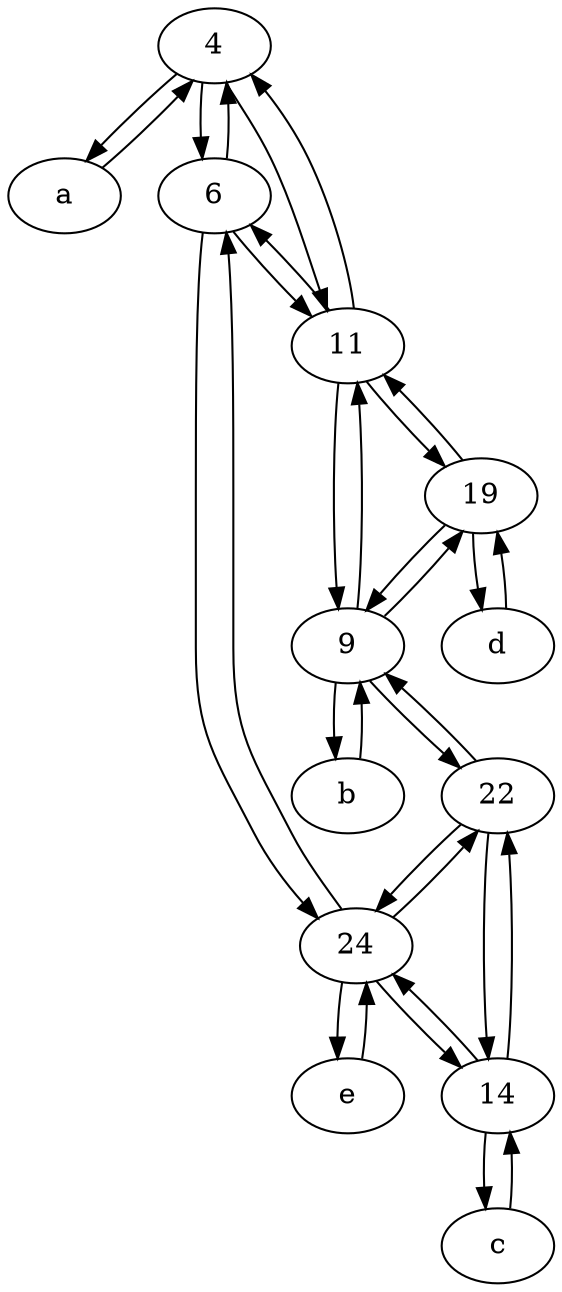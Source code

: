 digraph  {
	4;
	9;
	a [pos="40,10!"];
	14;
	6;
	19;
	24;
	d [pos="20,30!"];
	e [pos="30,50!"];
	c [pos="20,10!"];
	b [pos="50,20!"];
	22;
	11;
	24 -> 22;
	14 -> c;
	4 -> 11;
	11 -> 4;
	6 -> 11;
	a -> 4;
	19 -> d;
	11 -> 6;
	19 -> 9;
	4 -> 6;
	22 -> 24;
	6 -> 24;
	24 -> 14;
	11 -> 9;
	14 -> 24;
	e -> 24;
	9 -> 11;
	24 -> e;
	22 -> 9;
	6 -> 4;
	19 -> 11;
	24 -> 6;
	11 -> 19;
	4 -> a;
	b -> 9;
	c -> 14;
	22 -> 14;
	14 -> 22;
	9 -> 22;
	9 -> b;
	d -> 19;
	9 -> 19;

	}